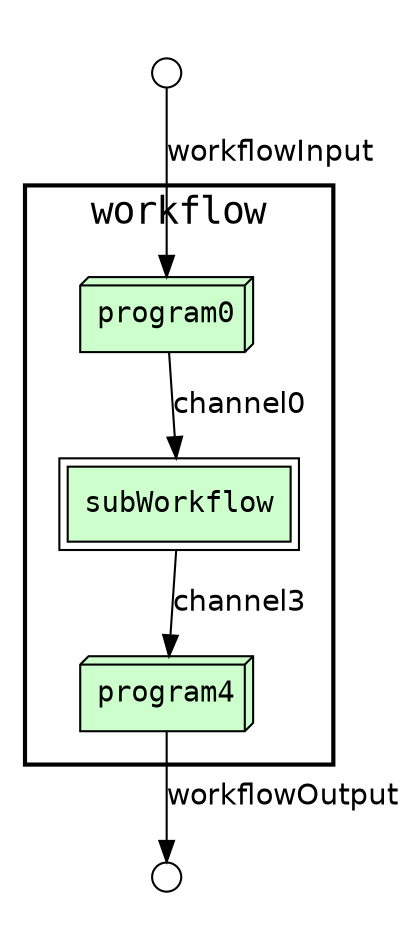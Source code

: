 digraph Workflow {
rankdir=TB

/* Use serif font for process labels and sans serif font for data labels */
graph[fontname=Courier]
edge[fontname=Helvetica]
node[fontname=Courier]

/* Start of cluster for drawing box around programs in workflow */
subgraph cluster0 {
label="workflow"
penwidth=2
fontsize=18
subgraph cluster1 {
label=""
color="white"

/* Set node style for programs in workflow */
node[shape=box3d style="filled" fillcolor="#CCFFCC" peripheries=1 label=""]

/* Nodes representing programs in workflow */
node1 [label="program0"]
node2 [label="program4"]

/* Set node style for subworkflows in workflow */
node[shape=box style="filled" fillcolor="#CCFFCC" peripheries=2 label=""]

/* Nodes representing subworkflows in workflow */
node[shape=box style="filled" fillcolor="#CCFFCC" peripheries=2 label=""]
node3 [label="subWorkflow"]

/* End of cluster for drawing box around programs in workflow */
}}
node[shape=circle style="filled" fillcolor="#FFFFFF" peripheries=1 label="" width=0.2]
subgraph cluster2 { label="" color="white"
subgraph cluster3 { label="" color="white"

/* Nodes representing workflow input ports */
node4
}}
subgraph cluster4 { label="" color="white"
subgraph cluster5 { label="" color="white"

/* Nodes representing workflow output ports */
node5
}}

/* Directed edges for each channel in workflow */
node2 -> node5 [label="workflowOutput"]
node4 -> node1 [label="workflowInput"]
node1 -> node3 [label="channel0"]
node3 -> node2 [label="channel3"]
}
